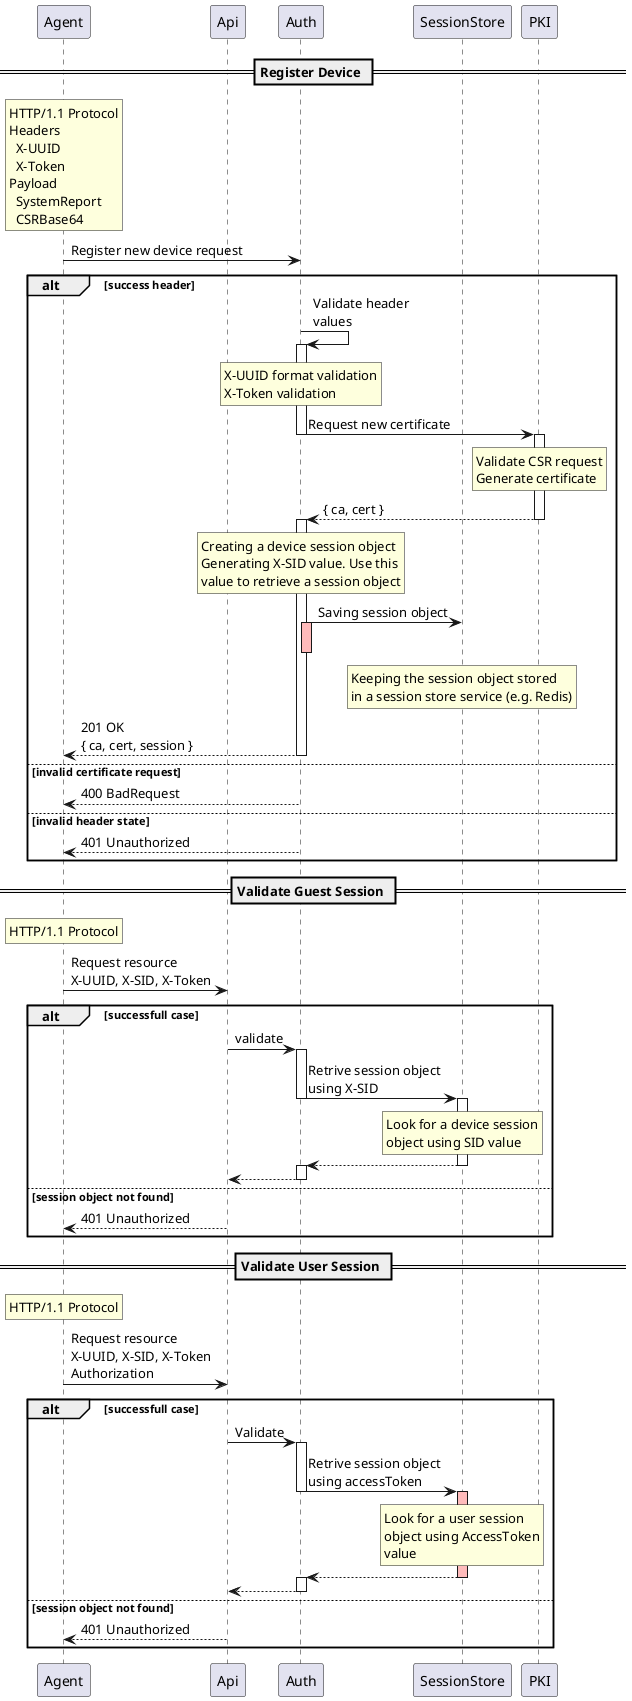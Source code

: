 @startuml
participant Agent
participant Api
participant Auth
participant SessionStore
participant PKI

== Register Device ==

rnote over Agent
HTTP/1.1 Protocol
Headers
  X-UUID
  X-Token
Payload
  SystemReport
  CSRBase64
endrnote

Agent -> Auth: Register new device request

alt success header

Auth -> Auth: Validate header\nvalues
activate Auth
rnote over Auth
  X-UUID format validation
  X-Token validation
endrnote

Auth -> PKI: Request new certificate
deactivate Auth

activate PKI
rnote over PKI
  Validate CSR request
  Generate certificate
endrnote

Auth <-- PKI: { ca, cert }
deactivate PKI
activate Auth

rnote over Auth
  Creating a device session object
  Generating X-SID value. Use this
  value to retrieve a session object
endrnote

Auth -> SessionStore: Saving session object
activate Auth #ffbbbb
rnote over SessionStore
  Keeping the session object stored 
  in a session store service (e.g. Redis)
endrnote
deactivate Auth
Agent <-- Auth: 201 OK\n{ ca, cert, session }
deactivate Auth

else invalid certificate request
Agent <-- Auth: 400 BadRequest

else invalid header state

Agent <-- Auth: 401 Unauthorized
end


== Validate Guest Session ==

rnote over Agent
  HTTP/1.1 Protocol
endrnote
Agent -> Api: Request resource\nX-UUID, X-SID, X-Token

alt successfull case

Api -> Auth ++: validate 


Auth -> SessionStore --++: Retrive session object\nusing X-SID
rnote over SessionStore
  Look for a device session
  object using SID value
endrnote
Auth <-- SessionStore --++

Api <-- Auth --

else session object not found
  Agent <-- Api: 401 Unauthorized
end

== Validate User Session ==

rnote over Agent
  HTTP/1.1 Protocol
endrnote

Agent -> Api: Request resource\nX-UUID, X-SID, X-Token\nAuthorization

alt successfull case

Api -> Auth ++: Validate

Auth -> SessionStore --++ #ffbbbb: Retrive session object\nusing accessToken
rnote over SessionStore
  Look for a user session
  object using AccessToken
  value
endrnote

Auth <-- SessionStore --++


Api <-- Auth --

else session object not found
  Agent <-- Api: 401 Unauthorized
end

@enduml
' todo
'  - at what stage issue certificate
'  - at what stage issue access token
'  -

